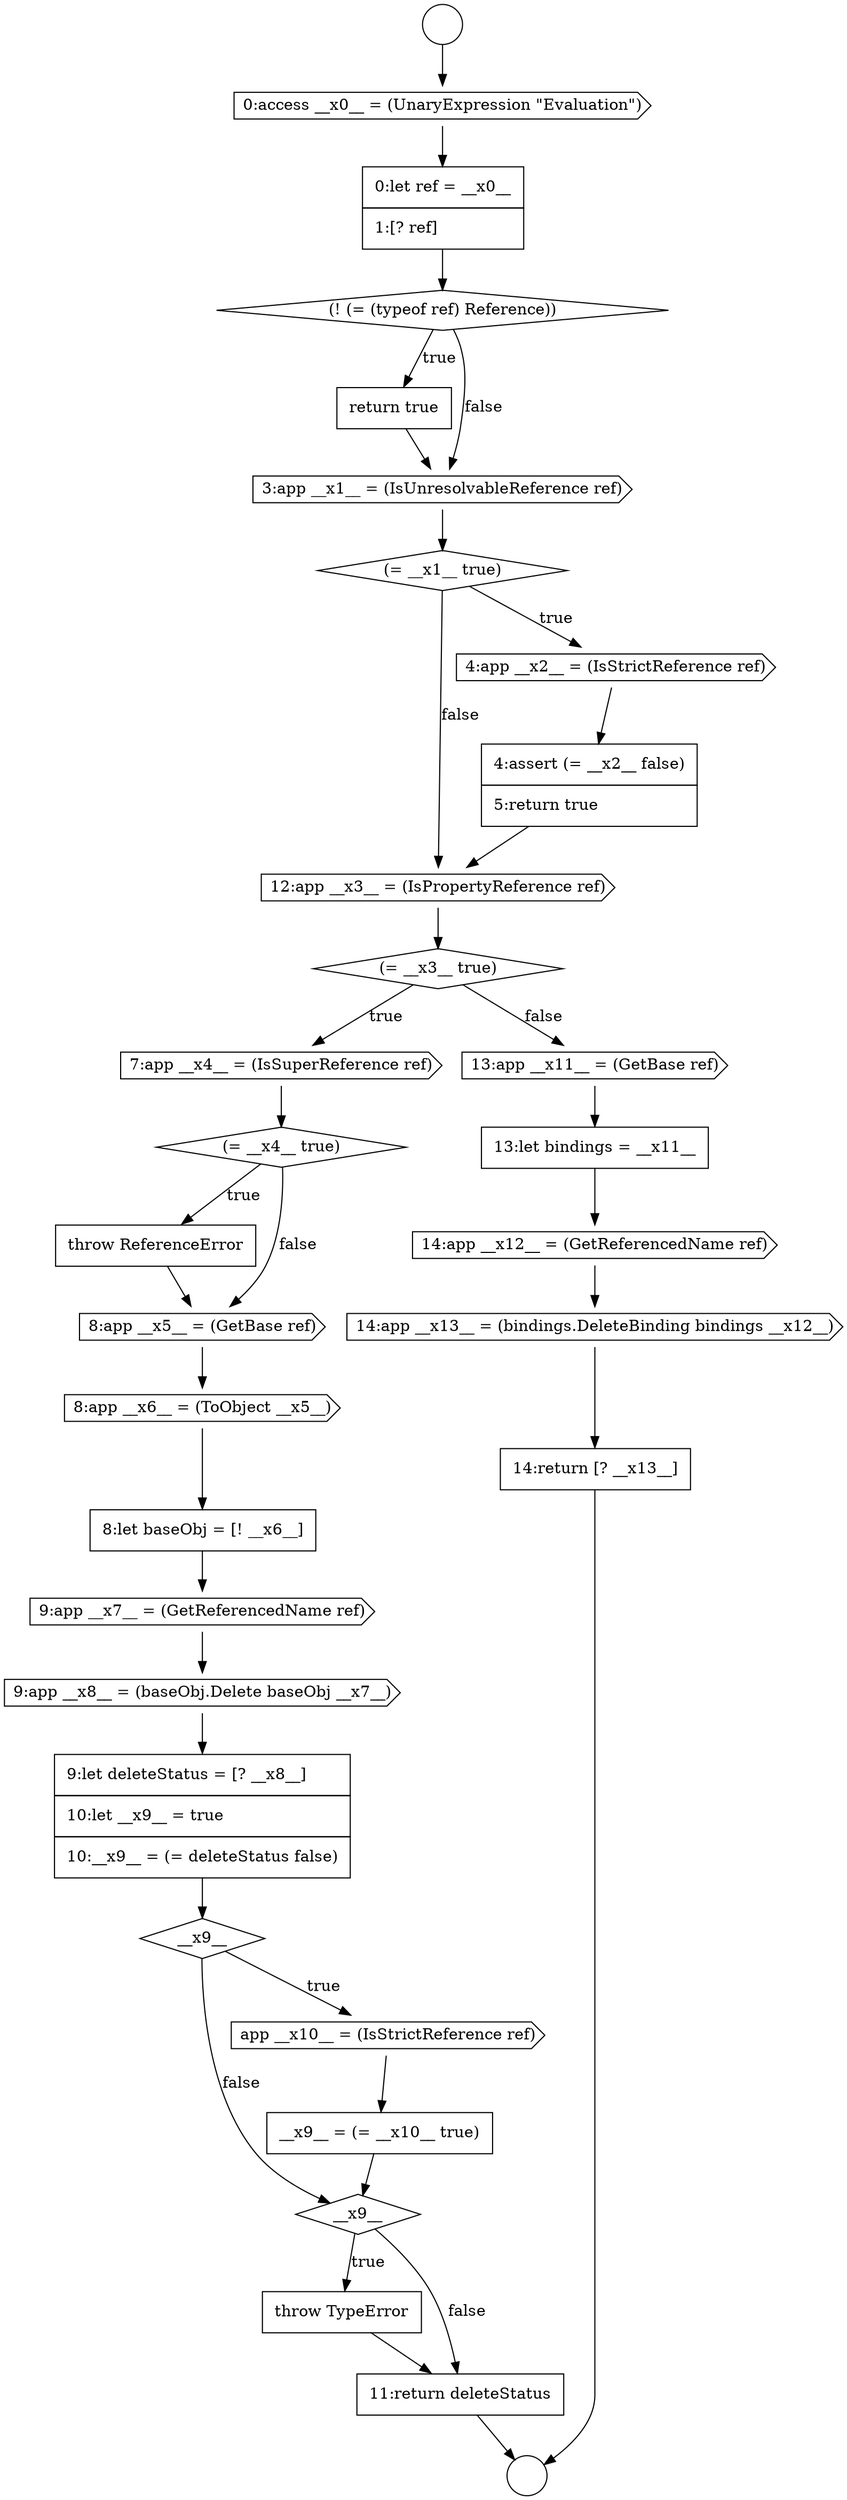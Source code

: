 digraph {
  node0 [shape=circle label=" " color="black" fillcolor="white" style=filled]
  node5 [shape=none, margin=0, label=<<font color="black">
    <table border="0" cellborder="1" cellspacing="0" cellpadding="10">
      <tr><td align="left">return true</td></tr>
    </table>
  </font>> color="black" fillcolor="white" style=filled]
  node10 [shape=cds, label=<<font color="black">12:app __x3__ = (IsPropertyReference ref)</font>> color="black" fillcolor="white" style=filled]
  node14 [shape=none, margin=0, label=<<font color="black">
    <table border="0" cellborder="1" cellspacing="0" cellpadding="10">
      <tr><td align="left">throw ReferenceError</td></tr>
    </table>
  </font>> color="black" fillcolor="white" style=filled]
  node1 [shape=circle label=" " color="black" fillcolor="white" style=filled]
  node6 [shape=cds, label=<<font color="black">3:app __x1__ = (IsUnresolvableReference ref)</font>> color="black" fillcolor="white" style=filled]
  node9 [shape=none, margin=0, label=<<font color="black">
    <table border="0" cellborder="1" cellspacing="0" cellpadding="10">
      <tr><td align="left">4:assert (= __x2__ false)</td></tr>
      <tr><td align="left">5:return true</td></tr>
    </table>
  </font>> color="black" fillcolor="white" style=filled]
  node13 [shape=diamond, label=<<font color="black">(= __x4__ true)</font>> color="black" fillcolor="white" style=filled]
  node2 [shape=cds, label=<<font color="black">0:access __x0__ = (UnaryExpression &quot;Evaluation&quot;)</font>> color="black" fillcolor="white" style=filled]
  node17 [shape=none, margin=0, label=<<font color="black">
    <table border="0" cellborder="1" cellspacing="0" cellpadding="10">
      <tr><td align="left">8:let baseObj = [! __x6__]</td></tr>
    </table>
  </font>> color="black" fillcolor="white" style=filled]
  node12 [shape=cds, label=<<font color="black">7:app __x4__ = (IsSuperReference ref)</font>> color="black" fillcolor="white" style=filled]
  node7 [shape=diamond, label=<<font color="black">(= __x1__ true)</font>> color="black" fillcolor="white" style=filled]
  node3 [shape=none, margin=0, label=<<font color="black">
    <table border="0" cellborder="1" cellspacing="0" cellpadding="10">
      <tr><td align="left">0:let ref = __x0__</td></tr>
      <tr><td align="left">1:[? ref]</td></tr>
    </table>
  </font>> color="black" fillcolor="white" style=filled]
  node18 [shape=cds, label=<<font color="black">9:app __x7__ = (GetReferencedName ref)</font>> color="black" fillcolor="white" style=filled]
  node11 [shape=diamond, label=<<font color="black">(= __x3__ true)</font>> color="black" fillcolor="white" style=filled]
  node8 [shape=cds, label=<<font color="black">4:app __x2__ = (IsStrictReference ref)</font>> color="black" fillcolor="white" style=filled]
  node4 [shape=diamond, label=<<font color="black">(! (= (typeof ref) Reference))</font>> color="black" fillcolor="white" style=filled]
  node15 [shape=cds, label=<<font color="black">8:app __x5__ = (GetBase ref)</font>> color="black" fillcolor="white" style=filled]
  node24 [shape=diamond, label=<<font color="black">__x9__</font>> color="black" fillcolor="white" style=filled]
  node25 [shape=none, margin=0, label=<<font color="black">
    <table border="0" cellborder="1" cellspacing="0" cellpadding="10">
      <tr><td align="left">throw TypeError</td></tr>
    </table>
  </font>> color="black" fillcolor="white" style=filled]
  node20 [shape=none, margin=0, label=<<font color="black">
    <table border="0" cellborder="1" cellspacing="0" cellpadding="10">
      <tr><td align="left">9:let deleteStatus = [? __x8__]</td></tr>
      <tr><td align="left">10:let __x9__ = true</td></tr>
      <tr><td align="left">10:__x9__ = (= deleteStatus false)</td></tr>
    </table>
  </font>> color="black" fillcolor="white" style=filled]
  node29 [shape=cds, label=<<font color="black">14:app __x12__ = (GetReferencedName ref)</font>> color="black" fillcolor="white" style=filled]
  node28 [shape=none, margin=0, label=<<font color="black">
    <table border="0" cellborder="1" cellspacing="0" cellpadding="10">
      <tr><td align="left">13:let bindings = __x11__</td></tr>
    </table>
  </font>> color="black" fillcolor="white" style=filled]
  node21 [shape=diamond, label=<<font color="black">__x9__</font>> color="black" fillcolor="white" style=filled]
  node22 [shape=cds, label=<<font color="black">app __x10__ = (IsStrictReference ref)</font>> color="black" fillcolor="white" style=filled]
  node27 [shape=cds, label=<<font color="black">13:app __x11__ = (GetBase ref)</font>> color="black" fillcolor="white" style=filled]
  node16 [shape=cds, label=<<font color="black">8:app __x6__ = (ToObject __x5__)</font>> color="black" fillcolor="white" style=filled]
  node31 [shape=none, margin=0, label=<<font color="black">
    <table border="0" cellborder="1" cellspacing="0" cellpadding="10">
      <tr><td align="left">14:return [? __x13__]</td></tr>
    </table>
  </font>> color="black" fillcolor="white" style=filled]
  node26 [shape=none, margin=0, label=<<font color="black">
    <table border="0" cellborder="1" cellspacing="0" cellpadding="10">
      <tr><td align="left">11:return deleteStatus</td></tr>
    </table>
  </font>> color="black" fillcolor="white" style=filled]
  node23 [shape=none, margin=0, label=<<font color="black">
    <table border="0" cellborder="1" cellspacing="0" cellpadding="10">
      <tr><td align="left">__x9__ = (= __x10__ true)</td></tr>
    </table>
  </font>> color="black" fillcolor="white" style=filled]
  node30 [shape=cds, label=<<font color="black">14:app __x13__ = (bindings.DeleteBinding bindings __x12__)</font>> color="black" fillcolor="white" style=filled]
  node19 [shape=cds, label=<<font color="black">9:app __x8__ = (baseObj.Delete baseObj __x7__)</font>> color="black" fillcolor="white" style=filled]
  node18 -> node19 [ color="black"]
  node13 -> node14 [label=<<font color="black">true</font>> color="black"]
  node13 -> node15 [label=<<font color="black">false</font>> color="black"]
  node19 -> node20 [ color="black"]
  node0 -> node2 [ color="black"]
  node9 -> node10 [ color="black"]
  node27 -> node28 [ color="black"]
  node30 -> node31 [ color="black"]
  node21 -> node22 [label=<<font color="black">true</font>> color="black"]
  node21 -> node24 [label=<<font color="black">false</font>> color="black"]
  node10 -> node11 [ color="black"]
  node4 -> node5 [label=<<font color="black">true</font>> color="black"]
  node4 -> node6 [label=<<font color="black">false</font>> color="black"]
  node25 -> node26 [ color="black"]
  node8 -> node9 [ color="black"]
  node20 -> node21 [ color="black"]
  node24 -> node25 [label=<<font color="black">true</font>> color="black"]
  node24 -> node26 [label=<<font color="black">false</font>> color="black"]
  node16 -> node17 [ color="black"]
  node17 -> node18 [ color="black"]
  node5 -> node6 [ color="black"]
  node3 -> node4 [ color="black"]
  node28 -> node29 [ color="black"]
  node29 -> node30 [ color="black"]
  node26 -> node1 [ color="black"]
  node7 -> node8 [label=<<font color="black">true</font>> color="black"]
  node7 -> node10 [label=<<font color="black">false</font>> color="black"]
  node2 -> node3 [ color="black"]
  node15 -> node16 [ color="black"]
  node12 -> node13 [ color="black"]
  node11 -> node12 [label=<<font color="black">true</font>> color="black"]
  node11 -> node27 [label=<<font color="black">false</font>> color="black"]
  node31 -> node1 [ color="black"]
  node22 -> node23 [ color="black"]
  node6 -> node7 [ color="black"]
  node23 -> node24 [ color="black"]
  node14 -> node15 [ color="black"]
}

